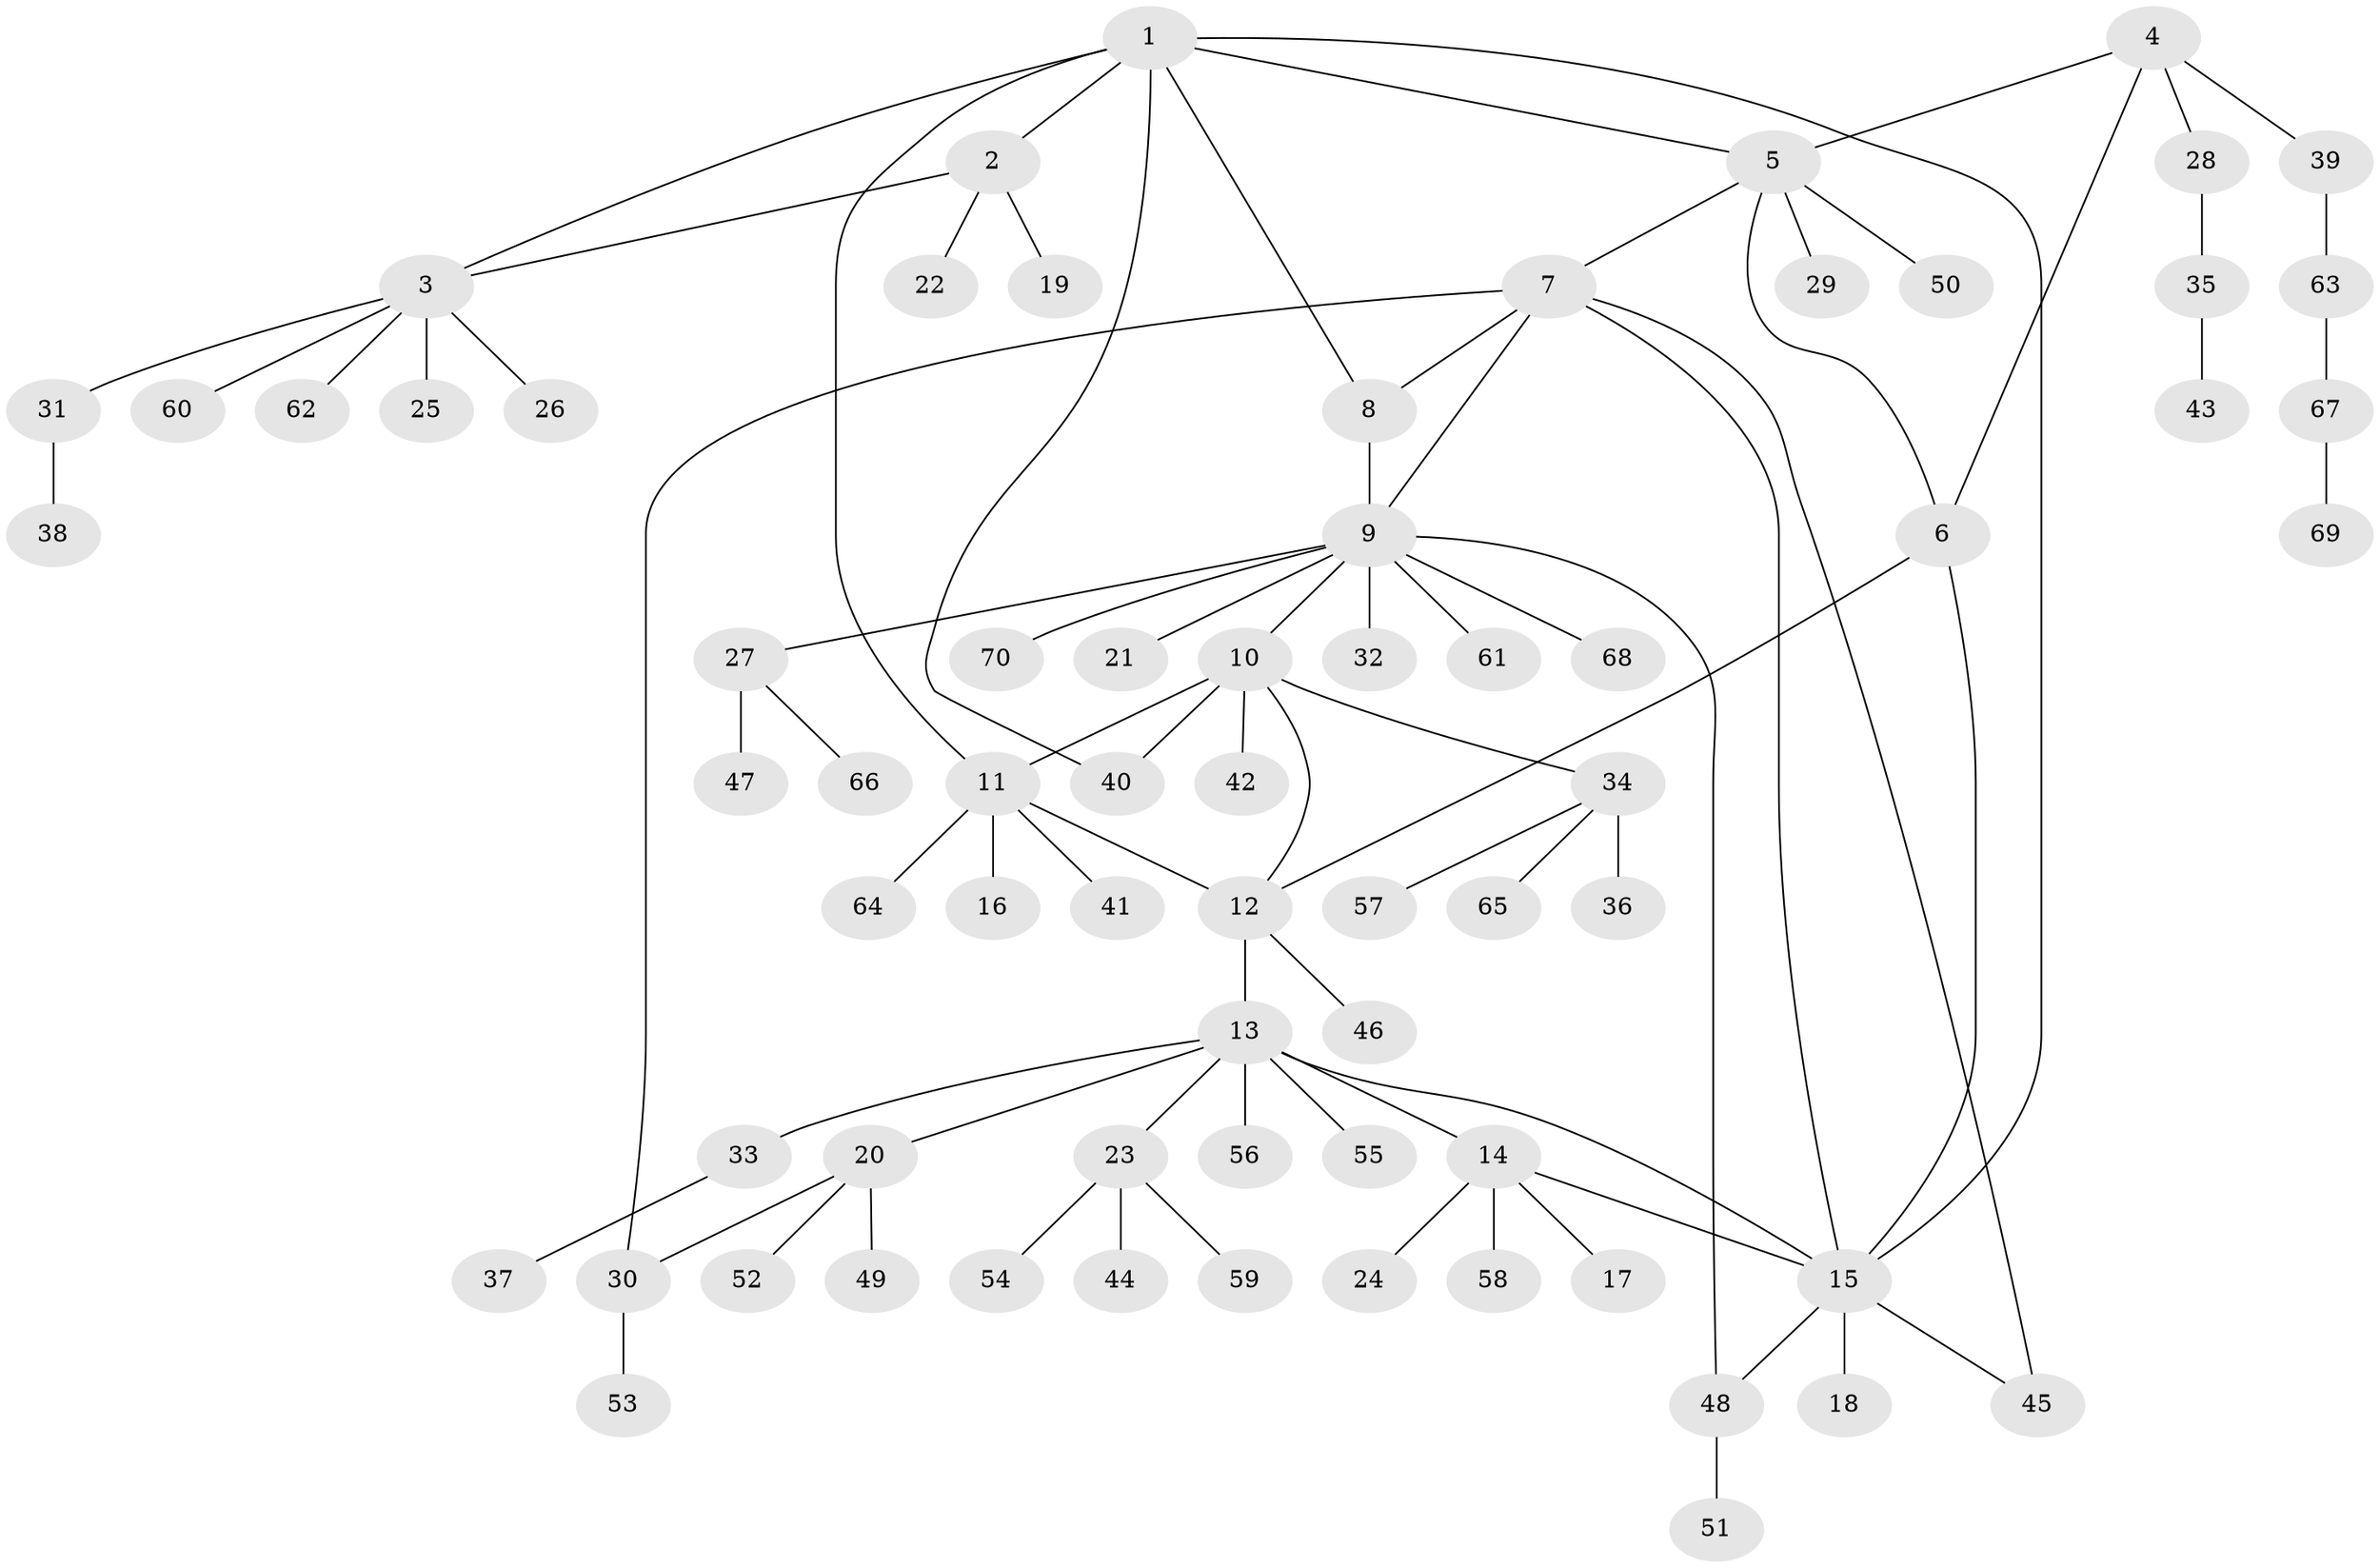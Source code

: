 // Generated by graph-tools (version 1.1) at 2025/37/03/09/25 02:37:35]
// undirected, 70 vertices, 84 edges
graph export_dot {
graph [start="1"]
  node [color=gray90,style=filled];
  1;
  2;
  3;
  4;
  5;
  6;
  7;
  8;
  9;
  10;
  11;
  12;
  13;
  14;
  15;
  16;
  17;
  18;
  19;
  20;
  21;
  22;
  23;
  24;
  25;
  26;
  27;
  28;
  29;
  30;
  31;
  32;
  33;
  34;
  35;
  36;
  37;
  38;
  39;
  40;
  41;
  42;
  43;
  44;
  45;
  46;
  47;
  48;
  49;
  50;
  51;
  52;
  53;
  54;
  55;
  56;
  57;
  58;
  59;
  60;
  61;
  62;
  63;
  64;
  65;
  66;
  67;
  68;
  69;
  70;
  1 -- 2;
  1 -- 3;
  1 -- 5;
  1 -- 8;
  1 -- 11;
  1 -- 15;
  1 -- 40;
  2 -- 3;
  2 -- 19;
  2 -- 22;
  3 -- 25;
  3 -- 26;
  3 -- 31;
  3 -- 60;
  3 -- 62;
  4 -- 5;
  4 -- 6;
  4 -- 28;
  4 -- 39;
  5 -- 6;
  5 -- 7;
  5 -- 29;
  5 -- 50;
  6 -- 12;
  6 -- 15;
  7 -- 8;
  7 -- 9;
  7 -- 15;
  7 -- 30;
  7 -- 45;
  8 -- 9;
  9 -- 10;
  9 -- 21;
  9 -- 27;
  9 -- 32;
  9 -- 48;
  9 -- 61;
  9 -- 68;
  9 -- 70;
  10 -- 11;
  10 -- 12;
  10 -- 34;
  10 -- 40;
  10 -- 42;
  11 -- 12;
  11 -- 16;
  11 -- 41;
  11 -- 64;
  12 -- 13;
  12 -- 46;
  13 -- 14;
  13 -- 15;
  13 -- 20;
  13 -- 23;
  13 -- 33;
  13 -- 55;
  13 -- 56;
  14 -- 15;
  14 -- 17;
  14 -- 24;
  14 -- 58;
  15 -- 18;
  15 -- 45;
  15 -- 48;
  20 -- 30;
  20 -- 49;
  20 -- 52;
  23 -- 44;
  23 -- 54;
  23 -- 59;
  27 -- 47;
  27 -- 66;
  28 -- 35;
  30 -- 53;
  31 -- 38;
  33 -- 37;
  34 -- 36;
  34 -- 57;
  34 -- 65;
  35 -- 43;
  39 -- 63;
  48 -- 51;
  63 -- 67;
  67 -- 69;
}
